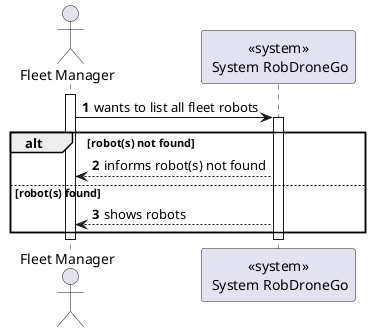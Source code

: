 @startuml
autonumber

actor "Fleet Manager" as usr

participant "<<system>>\n System RobDroneGo" as sys

activate usr
    usr -> sys : wants to list all fleet robots
    activate sys

    alt robot(s) not found
        sys --> usr: informs robot(s) not found
    else robot(s) found
        sys --> usr : shows robots

    end
    deactivate sys


deactivate usr

@enduml
